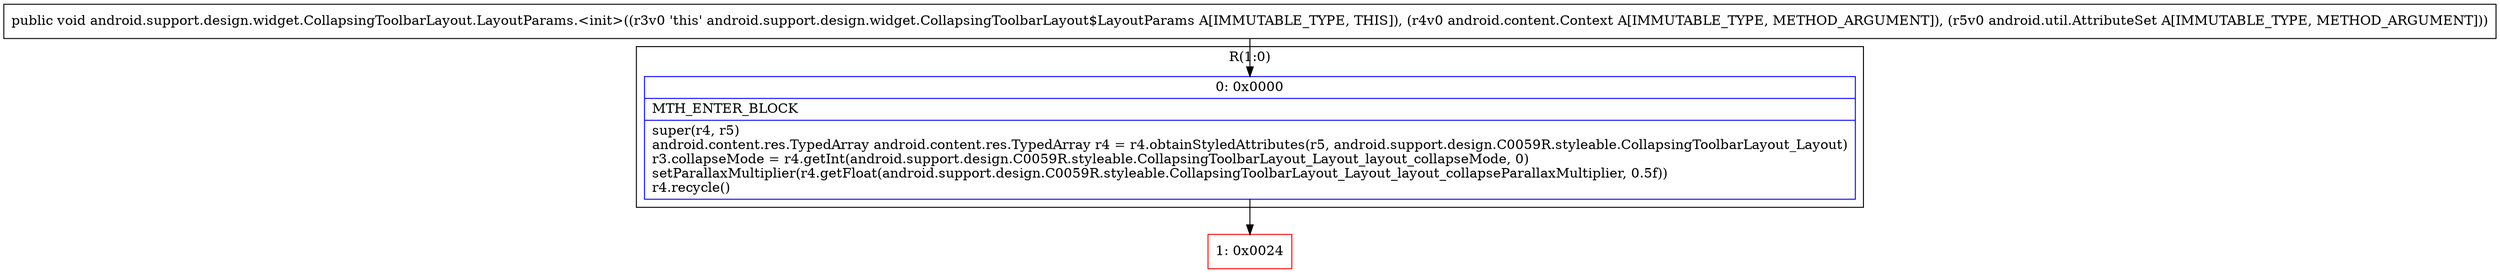 digraph "CFG forandroid.support.design.widget.CollapsingToolbarLayout.LayoutParams.\<init\>(Landroid\/content\/Context;Landroid\/util\/AttributeSet;)V" {
subgraph cluster_Region_1810293004 {
label = "R(1:0)";
node [shape=record,color=blue];
Node_0 [shape=record,label="{0\:\ 0x0000|MTH_ENTER_BLOCK\l|super(r4, r5)\landroid.content.res.TypedArray android.content.res.TypedArray r4 = r4.obtainStyledAttributes(r5, android.support.design.C0059R.styleable.CollapsingToolbarLayout_Layout)\lr3.collapseMode = r4.getInt(android.support.design.C0059R.styleable.CollapsingToolbarLayout_Layout_layout_collapseMode, 0)\lsetParallaxMultiplier(r4.getFloat(android.support.design.C0059R.styleable.CollapsingToolbarLayout_Layout_layout_collapseParallaxMultiplier, 0.5f))\lr4.recycle()\l}"];
}
Node_1 [shape=record,color=red,label="{1\:\ 0x0024}"];
MethodNode[shape=record,label="{public void android.support.design.widget.CollapsingToolbarLayout.LayoutParams.\<init\>((r3v0 'this' android.support.design.widget.CollapsingToolbarLayout$LayoutParams A[IMMUTABLE_TYPE, THIS]), (r4v0 android.content.Context A[IMMUTABLE_TYPE, METHOD_ARGUMENT]), (r5v0 android.util.AttributeSet A[IMMUTABLE_TYPE, METHOD_ARGUMENT])) }"];
MethodNode -> Node_0;
Node_0 -> Node_1;
}

